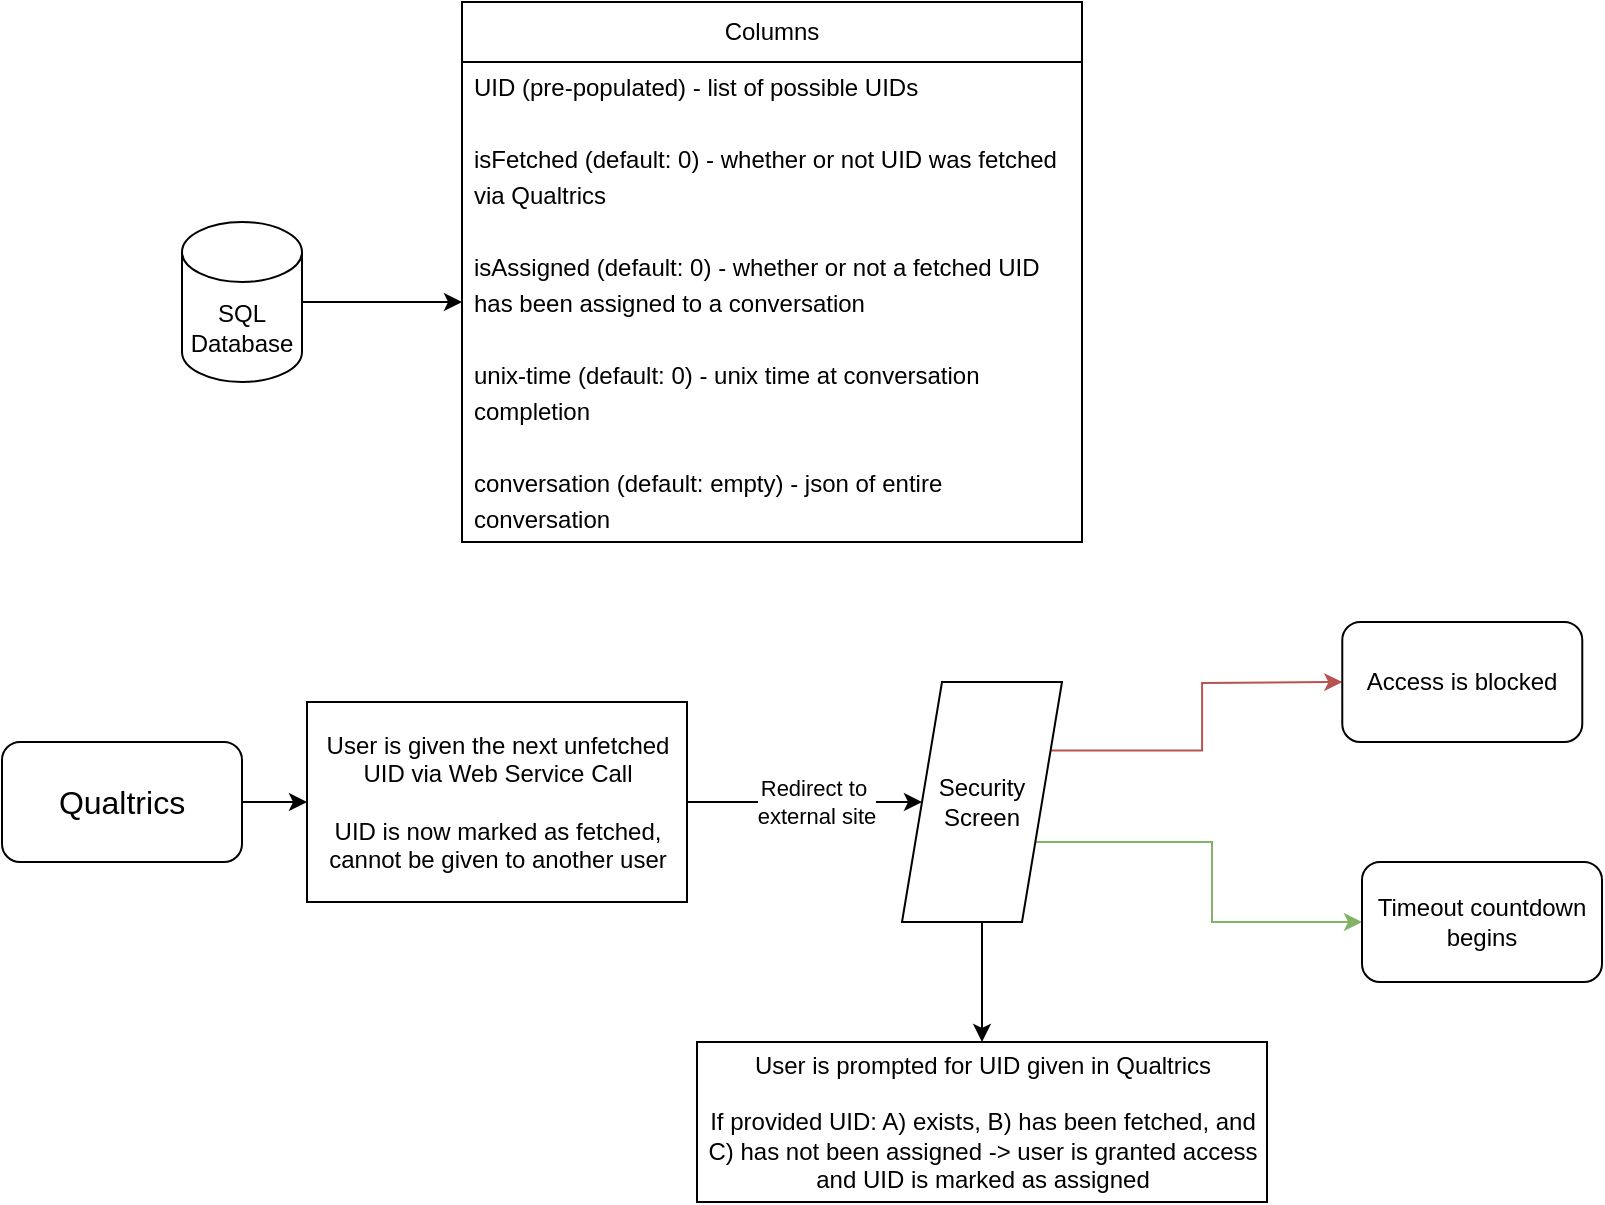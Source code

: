 <mxfile version="25.0.3">
  <diagram name="Page-1" id="Qxaexs4sUwDNYW5sFrN8">
    <mxGraphModel dx="1581" dy="1571" grid="1" gridSize="10" guides="1" tooltips="1" connect="1" arrows="1" fold="1" page="1" pageScale="1" pageWidth="850" pageHeight="1100" math="0" shadow="0">
      <root>
        <mxCell id="0" />
        <mxCell id="1" parent="0" />
        <mxCell id="mYHo_ZKve-Sbu0-IFxWV-22" style="edgeStyle=orthogonalEdgeStyle;rounded=0;orthogonalLoop=1;jettySize=auto;html=1;entryX=0;entryY=0.5;entryDx=0;entryDy=0;" edge="1" parent="1" source="h70dZAe4g8dP535I-NNz-1" target="mYHo_ZKve-Sbu0-IFxWV-21">
          <mxGeometry relative="1" as="geometry" />
        </mxCell>
        <mxCell id="h70dZAe4g8dP535I-NNz-1" value="&lt;font style=&quot;font-size: 16px;&quot;&gt;Qualtrics&lt;/font&gt;" style="rounded=1;whiteSpace=wrap;html=1;" parent="1" vertex="1">
          <mxGeometry x="-50" y="290" width="120" height="60" as="geometry" />
        </mxCell>
        <mxCell id="h70dZAe4g8dP535I-NNz-9" value="" style="edgeStyle=orthogonalEdgeStyle;rounded=0;orthogonalLoop=1;jettySize=auto;html=1;fillColor=#d5e8d4;strokeColor=#82b366;exitX=1;exitY=0.75;exitDx=0;exitDy=0;entryX=0;entryY=0.5;entryDx=0;entryDy=0;" parent="1" source="h70dZAe4g8dP535I-NNz-3" target="h70dZAe4g8dP535I-NNz-15" edge="1">
          <mxGeometry relative="1" as="geometry">
            <mxPoint x="620.14" y="380.048" as="targetPoint" />
          </mxGeometry>
        </mxCell>
        <mxCell id="h70dZAe4g8dP535I-NNz-17" style="edgeStyle=orthogonalEdgeStyle;rounded=0;orthogonalLoop=1;jettySize=auto;html=1;fillColor=#f8cecc;strokeColor=#b85450;exitX=1;exitY=0.25;exitDx=0;exitDy=0;" parent="1" source="h70dZAe4g8dP535I-NNz-3" edge="1">
          <mxGeometry relative="1" as="geometry">
            <mxPoint x="620.14" y="260" as="targetPoint" />
          </mxGeometry>
        </mxCell>
        <mxCell id="mYHo_ZKve-Sbu0-IFxWV-28" value="" style="edgeStyle=orthogonalEdgeStyle;rounded=0;orthogonalLoop=1;jettySize=auto;html=1;" edge="1" parent="1" source="h70dZAe4g8dP535I-NNz-3" target="mYHo_ZKve-Sbu0-IFxWV-27">
          <mxGeometry relative="1" as="geometry" />
        </mxCell>
        <mxCell id="h70dZAe4g8dP535I-NNz-3" value="Security&lt;div&gt;Screen&lt;/div&gt;" style="shape=parallelogram;perimeter=parallelogramPerimeter;whiteSpace=wrap;html=1;fixedSize=1;" parent="1" vertex="1">
          <mxGeometry x="400" y="260" width="80" height="120" as="geometry" />
        </mxCell>
        <mxCell id="h70dZAe4g8dP535I-NNz-15" value="Timeout countdown begins" style="whiteSpace=wrap;html=1;rounded=1;" parent="1" vertex="1">
          <mxGeometry x="630" y="350" width="120" height="60" as="geometry" />
        </mxCell>
        <mxCell id="h70dZAe4g8dP535I-NNz-18" value="Access is blocked" style="rounded=1;whiteSpace=wrap;html=1;" parent="1" vertex="1">
          <mxGeometry x="620.14" y="230" width="120" height="60" as="geometry" />
        </mxCell>
        <mxCell id="mYHo_ZKve-Sbu0-IFxWV-19" style="edgeStyle=orthogonalEdgeStyle;rounded=0;orthogonalLoop=1;jettySize=auto;html=1;entryX=0;entryY=0.5;entryDx=0;entryDy=0;" edge="1" parent="1" source="mYHo_ZKve-Sbu0-IFxWV-1" target="mYHo_ZKve-Sbu0-IFxWV-16">
          <mxGeometry relative="1" as="geometry" />
        </mxCell>
        <mxCell id="mYHo_ZKve-Sbu0-IFxWV-1" value="SQL&lt;div&gt;Database&lt;/div&gt;" style="shape=cylinder3;whiteSpace=wrap;html=1;boundedLbl=1;backgroundOutline=1;size=15;" vertex="1" parent="1">
          <mxGeometry x="40" y="30" width="60" height="80" as="geometry" />
        </mxCell>
        <mxCell id="mYHo_ZKve-Sbu0-IFxWV-15" value="Columns" style="swimlane;fontStyle=0;childLayout=stackLayout;horizontal=1;startSize=30;horizontalStack=0;resizeParent=1;resizeParentMax=0;resizeLast=0;collapsible=1;marginBottom=0;whiteSpace=wrap;html=1;" vertex="1" parent="1">
          <mxGeometry x="180" y="-80" width="310" height="270" as="geometry" />
        </mxCell>
        <mxCell id="mYHo_ZKve-Sbu0-IFxWV-16" value="&lt;div style=&quot;line-height: 150%;&quot;&gt;&lt;span style=&quot;background-color: initial;&quot;&gt;UID (pre-populated) - list of possible UIDs&lt;/span&gt;&lt;/div&gt;&lt;div style=&quot;line-height: 150%;&quot;&gt;&lt;span style=&quot;background-color: initial;&quot;&gt;&lt;br&gt;&lt;/span&gt;&lt;/div&gt;&lt;div style=&quot;line-height: 150%;&quot;&gt;&lt;span style=&quot;background-color: initial;&quot;&gt;isFetched (default: 0) - whether or not UID was fetched via Qualtrics&lt;/span&gt;&lt;/div&gt;&lt;div style=&quot;line-height: 150%;&quot;&gt;&lt;span style=&quot;background-color: initial;&quot;&gt;&lt;br&gt;&lt;/span&gt;&lt;/div&gt;&lt;div style=&quot;line-height: 150%;&quot;&gt;&lt;span style=&quot;background-color: initial;&quot;&gt;isAssigned (default: 0) - whether or not a fetched UID has been assigned to a conversation&lt;/span&gt;&lt;/div&gt;&lt;div style=&quot;line-height: 150%;&quot;&gt;&lt;span style=&quot;background-color: initial;&quot;&gt;&lt;br&gt;&lt;/span&gt;&lt;/div&gt;&lt;div style=&quot;line-height: 150%;&quot;&gt;&lt;span style=&quot;background-color: initial;&quot;&gt;unix-time (default: 0) - unix time at conversation completion&lt;/span&gt;&lt;/div&gt;&lt;div style=&quot;line-height: 150%;&quot;&gt;&lt;span style=&quot;background-color: initial;&quot;&gt;&lt;br&gt;&lt;/span&gt;&lt;/div&gt;&lt;div style=&quot;line-height: 150%;&quot;&gt;&lt;span style=&quot;background-color: initial;&quot;&gt;conversation (default: empty) - json of entire conversation&lt;/span&gt;&lt;/div&gt;" style="text;strokeColor=none;fillColor=none;align=left;verticalAlign=middle;spacingLeft=4;spacingRight=4;overflow=hidden;points=[[0,0.5],[1,0.5]];portConstraint=eastwest;rotatable=0;whiteSpace=wrap;html=1;" vertex="1" parent="mYHo_ZKve-Sbu0-IFxWV-15">
          <mxGeometry y="30" width="310" height="240" as="geometry" />
        </mxCell>
        <mxCell id="mYHo_ZKve-Sbu0-IFxWV-23" style="edgeStyle=orthogonalEdgeStyle;rounded=0;orthogonalLoop=1;jettySize=auto;html=1;entryX=0;entryY=0.5;entryDx=0;entryDy=0;" edge="1" parent="1" source="mYHo_ZKve-Sbu0-IFxWV-21" target="h70dZAe4g8dP535I-NNz-3">
          <mxGeometry relative="1" as="geometry" />
        </mxCell>
        <mxCell id="mYHo_ZKve-Sbu0-IFxWV-24" value="Redirect to&amp;nbsp;&lt;div&gt;external site&lt;/div&gt;" style="edgeLabel;html=1;align=center;verticalAlign=middle;resizable=0;points=[];" vertex="1" connectable="0" parent="mYHo_ZKve-Sbu0-IFxWV-23">
          <mxGeometry x="-0.045" y="2" relative="1" as="geometry">
            <mxPoint x="8" y="2" as="offset" />
          </mxGeometry>
        </mxCell>
        <mxCell id="mYHo_ZKve-Sbu0-IFxWV-21" value="&lt;div&gt;User is given the next unfetched UID via Web Service Call&lt;/div&gt;&lt;div&gt;&lt;br&gt;&lt;/div&gt;&lt;div&gt;UID is now marked as fetched, cannot be given to another user&lt;/div&gt;" style="rounded=0;whiteSpace=wrap;html=1;" vertex="1" parent="1">
          <mxGeometry x="102.5" y="270" width="190" height="100" as="geometry" />
        </mxCell>
        <mxCell id="mYHo_ZKve-Sbu0-IFxWV-27" value="User is prompted for UID given in Qualtrics&lt;div&gt;&lt;br&gt;&lt;/div&gt;&lt;div&gt;If provided UID: A) exists, B) has been fetched, and C) has not been assigned -&amp;gt; user is granted access and UID is marked as assigned&lt;/div&gt;" style="whiteSpace=wrap;html=1;" vertex="1" parent="1">
          <mxGeometry x="297.5" y="440" width="285" height="80" as="geometry" />
        </mxCell>
      </root>
    </mxGraphModel>
  </diagram>
</mxfile>
